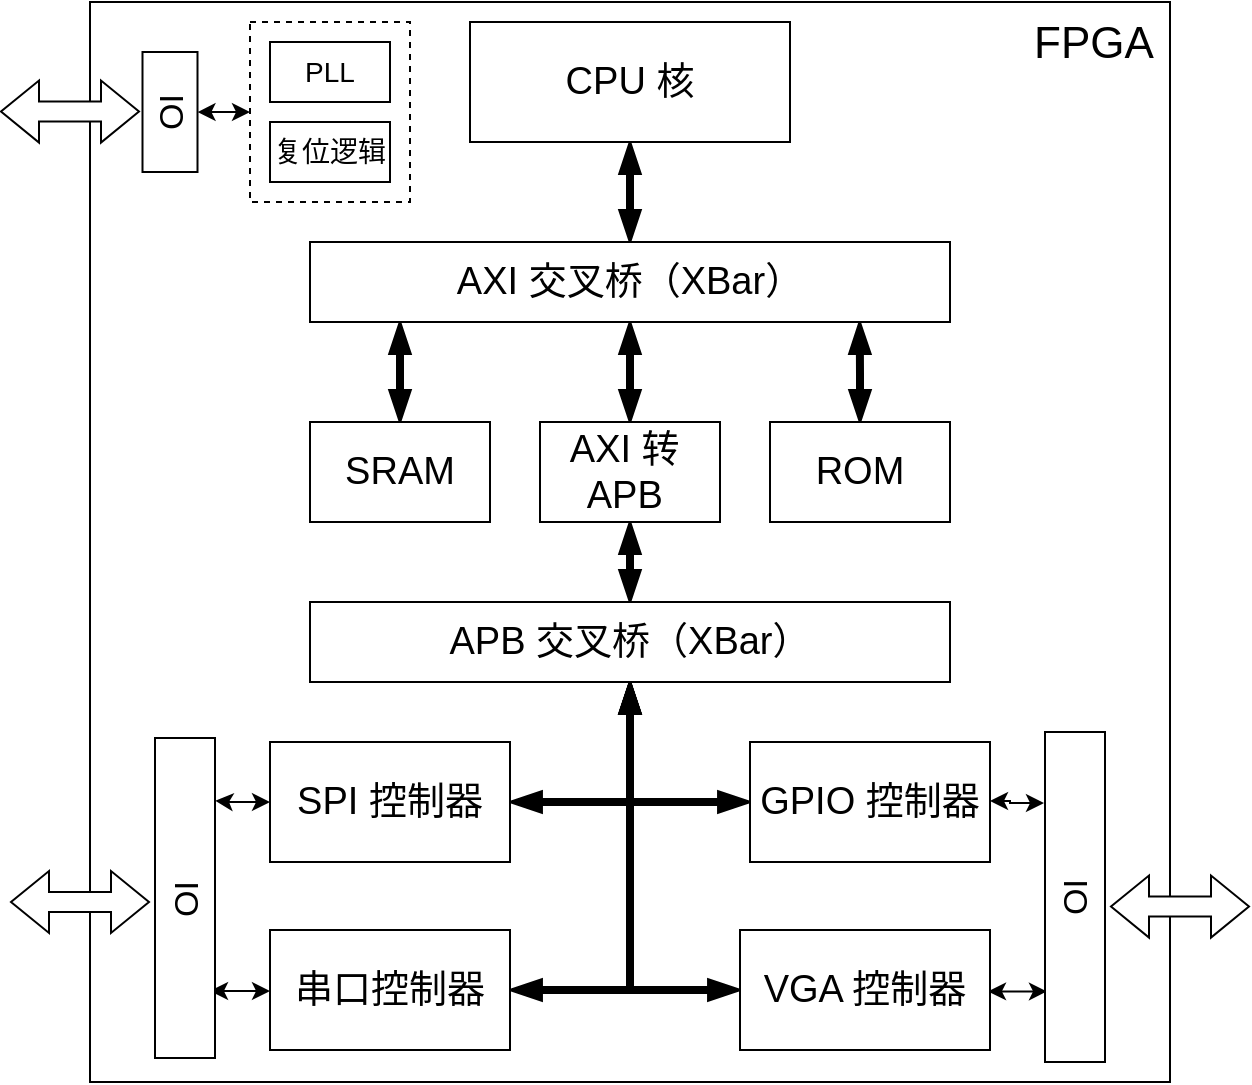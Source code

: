 <mxfile version="24.0.4" type="device">
  <diagram name="Page-1" id="j_GJmBXQYxeXqUsdOwjc">
    <mxGraphModel dx="1185" dy="661" grid="1" gridSize="10" guides="1" tooltips="1" connect="1" arrows="1" fold="1" page="1" pageScale="1" pageWidth="1654" pageHeight="1169" math="0" shadow="0">
      <root>
        <mxCell id="0" />
        <mxCell id="1" parent="0" />
        <mxCell id="RKicGma7PqV81-VCO8lD-4" value="" style="rounded=0;whiteSpace=wrap;html=1;connectable=1;editable=0;movable=0;resizable=1;rotatable=1;deletable=1;locked=0;" parent="1" vertex="1">
          <mxGeometry x="310" y="200" width="540" height="540" as="geometry" />
        </mxCell>
        <mxCell id="RKicGma7PqV81-VCO8lD-13" style="edgeStyle=orthogonalEdgeStyle;rounded=0;orthogonalLoop=1;jettySize=auto;html=1;entryX=0.5;entryY=1;entryDx=0;entryDy=0;startArrow=blockThin;startFill=1;strokeWidth=4;endArrow=blockThin;endFill=1;" parent="1" source="RKicGma7PqV81-VCO8lD-2" target="RKicGma7PqV81-VCO8lD-1" edge="1">
          <mxGeometry relative="1" as="geometry" />
        </mxCell>
        <mxCell id="RKicGma7PqV81-VCO8lD-15" style="edgeStyle=orthogonalEdgeStyle;rounded=0;orthogonalLoop=1;jettySize=auto;html=1;strokeColor=default;strokeWidth=4;align=center;verticalAlign=middle;fontFamily=Helvetica;fontSize=11;fontColor=default;labelBackgroundColor=default;startArrow=blockThin;startFill=1;endArrow=blockThin;endFill=1;" parent="1" source="RKicGma7PqV81-VCO8lD-2" edge="1">
          <mxGeometry relative="1" as="geometry">
            <mxPoint x="580" y="410" as="targetPoint" />
          </mxGeometry>
        </mxCell>
        <mxCell id="RKicGma7PqV81-VCO8lD-17" style="edgeStyle=orthogonalEdgeStyle;rounded=0;orthogonalLoop=1;jettySize=auto;html=1;strokeColor=default;strokeWidth=4;align=center;verticalAlign=middle;fontFamily=Helvetica;fontSize=11;fontColor=default;labelBackgroundColor=default;startArrow=blockThin;startFill=1;endArrow=blockThin;endFill=1;" parent="1" source="RKicGma7PqV81-VCO8lD-3" edge="1">
          <mxGeometry relative="1" as="geometry">
            <mxPoint x="465" y="360" as="targetPoint" />
          </mxGeometry>
        </mxCell>
        <mxCell id="RKicGma7PqV81-VCO8lD-3" value="&lt;font style=&quot;font-size: 19px;&quot;&gt;SRAM&lt;/font&gt;" style="rounded=0;whiteSpace=wrap;html=1;" parent="1" vertex="1">
          <mxGeometry x="420" y="410" width="90" height="50" as="geometry" />
        </mxCell>
        <mxCell id="RKicGma7PqV81-VCO8lD-18" style="edgeStyle=orthogonalEdgeStyle;rounded=0;orthogonalLoop=1;jettySize=auto;html=1;exitX=0.5;exitY=0;exitDx=0;exitDy=0;strokeColor=default;strokeWidth=4;align=center;verticalAlign=middle;fontFamily=Helvetica;fontSize=11;fontColor=default;labelBackgroundColor=default;startArrow=blockThin;startFill=1;endArrow=blockThin;endFill=1;" parent="1" source="RKicGma7PqV81-VCO8lD-5" edge="1">
          <mxGeometry relative="1" as="geometry">
            <mxPoint x="694.857" y="360" as="targetPoint" />
          </mxGeometry>
        </mxCell>
        <mxCell id="RKicGma7PqV81-VCO8lD-5" value="&lt;font style=&quot;font-size: 19px;&quot;&gt;ROM&lt;/font&gt;" style="rounded=0;whiteSpace=wrap;html=1;" parent="1" vertex="1">
          <mxGeometry x="650" y="410" width="90" height="50" as="geometry" />
        </mxCell>
        <mxCell id="RKicGma7PqV81-VCO8lD-19" style="edgeStyle=orthogonalEdgeStyle;rounded=0;orthogonalLoop=1;jettySize=auto;html=1;strokeColor=default;strokeWidth=4;align=center;verticalAlign=middle;fontFamily=Helvetica;fontSize=11;fontColor=default;labelBackgroundColor=default;startArrow=blockThin;startFill=1;endArrow=blockThin;endFill=1;" parent="1" source="RKicGma7PqV81-VCO8lD-9" edge="1">
          <mxGeometry relative="1" as="geometry">
            <mxPoint x="580" y="460.0" as="targetPoint" />
          </mxGeometry>
        </mxCell>
        <mxCell id="RKicGma7PqV81-VCO8lD-6" value="&lt;font style=&quot;font-size: 19px;&quot;&gt;AXI 转&amp;nbsp;&lt;/font&gt;&lt;div&gt;&lt;font style=&quot;font-size: 19px;&quot;&gt;APB&amp;nbsp;&lt;/font&gt;&lt;/div&gt;" style="rounded=0;whiteSpace=wrap;html=1;" parent="1" vertex="1">
          <mxGeometry x="535" y="410" width="90" height="50" as="geometry" />
        </mxCell>
        <mxCell id="RKicGma7PqV81-VCO8lD-20" style="edgeStyle=orthogonalEdgeStyle;rounded=0;orthogonalLoop=1;jettySize=auto;html=1;entryX=1;entryY=0.5;entryDx=0;entryDy=0;strokeColor=default;strokeWidth=4;align=center;verticalAlign=middle;fontFamily=Helvetica;fontSize=11;fontColor=default;labelBackgroundColor=default;startArrow=blockThin;startFill=1;endArrow=blockThin;endFill=1;" parent="1" source="RKicGma7PqV81-VCO8lD-9" target="RKicGma7PqV81-VCO8lD-10" edge="1">
          <mxGeometry relative="1" as="geometry" />
        </mxCell>
        <mxCell id="RKicGma7PqV81-VCO8lD-21" style="edgeStyle=orthogonalEdgeStyle;rounded=0;orthogonalLoop=1;jettySize=auto;html=1;entryX=1;entryY=0.5;entryDx=0;entryDy=0;strokeColor=default;strokeWidth=4;align=center;verticalAlign=middle;fontFamily=Helvetica;fontSize=11;fontColor=default;labelBackgroundColor=default;startArrow=blockThin;startFill=1;endArrow=blockThin;endFill=1;" parent="1" source="RKicGma7PqV81-VCO8lD-9" target="RKicGma7PqV81-VCO8lD-11" edge="1">
          <mxGeometry relative="1" as="geometry" />
        </mxCell>
        <mxCell id="RKicGma7PqV81-VCO8lD-22" style="edgeStyle=orthogonalEdgeStyle;rounded=0;orthogonalLoop=1;jettySize=auto;html=1;entryX=0;entryY=0.5;entryDx=0;entryDy=0;strokeColor=default;strokeWidth=4;align=center;verticalAlign=middle;fontFamily=Helvetica;fontSize=11;fontColor=default;labelBackgroundColor=default;startArrow=blockThin;startFill=1;endArrow=blockThin;endFill=1;" parent="1" source="RKicGma7PqV81-VCO8lD-9" target="RKicGma7PqV81-VCO8lD-12" edge="1">
          <mxGeometry relative="1" as="geometry" />
        </mxCell>
        <mxCell id="RKicGma7PqV81-VCO8lD-24" style="edgeStyle=orthogonalEdgeStyle;rounded=0;orthogonalLoop=1;jettySize=auto;html=1;entryX=0;entryY=0.5;entryDx=0;entryDy=0;strokeColor=default;strokeWidth=4;align=center;verticalAlign=middle;fontFamily=Helvetica;fontSize=11;fontColor=default;labelBackgroundColor=default;startArrow=blockThin;startFill=1;endArrow=blockThin;endFill=1;" parent="1" source="RKicGma7PqV81-VCO8lD-9" target="RKicGma7PqV81-VCO8lD-23" edge="1">
          <mxGeometry relative="1" as="geometry" />
        </mxCell>
        <mxCell id="RKicGma7PqV81-VCO8lD-10" value="&lt;font style=&quot;font-size: 19px;&quot;&gt;SPI 控制器&lt;/font&gt;" style="rounded=0;whiteSpace=wrap;html=1;" parent="1" vertex="1">
          <mxGeometry x="400" y="570" width="120" height="60" as="geometry" />
        </mxCell>
        <mxCell id="RKicGma7PqV81-VCO8lD-9" value="&lt;font style=&quot;font-size: 19px;&quot;&gt;APB 交叉桥（XBar）&lt;/font&gt;" style="rounded=0;whiteSpace=wrap;html=1;" parent="1" vertex="1">
          <mxGeometry x="420" y="500" width="320" height="40" as="geometry" />
        </mxCell>
        <mxCell id="RKicGma7PqV81-VCO8lD-11" value="&lt;font style=&quot;font-size: 19px;&quot;&gt;串口控制器&lt;/font&gt;" style="rounded=0;whiteSpace=wrap;html=1;" parent="1" vertex="1">
          <mxGeometry x="400" y="664" width="120" height="60" as="geometry" />
        </mxCell>
        <mxCell id="RKicGma7PqV81-VCO8lD-12" value="&lt;font style=&quot;font-size: 19px;&quot;&gt;GPIO 控制器&lt;/font&gt;" style="rounded=0;whiteSpace=wrap;html=1;" parent="1" vertex="1">
          <mxGeometry x="640" y="570" width="120" height="60" as="geometry" />
        </mxCell>
        <mxCell id="RKicGma7PqV81-VCO8lD-2" value="&lt;font style=&quot;font-size: 19px;&quot;&gt;AXI 交叉桥（XBar）&lt;/font&gt;" style="rounded=0;whiteSpace=wrap;html=1;" parent="1" vertex="1">
          <mxGeometry x="420" y="320" width="320" height="40" as="geometry" />
        </mxCell>
        <mxCell id="RKicGma7PqV81-VCO8lD-1" value="&lt;font style=&quot;font-size: 19px;&quot;&gt;CPU 核&lt;/font&gt;" style="rounded=0;whiteSpace=wrap;html=1;" parent="1" vertex="1">
          <mxGeometry x="500" y="210" width="160" height="60" as="geometry" />
        </mxCell>
        <mxCell id="_vBp17LKzV2heSJol3ov-7" style="edgeStyle=orthogonalEdgeStyle;rounded=0;orthogonalLoop=1;jettySize=auto;html=1;entryX=0.196;entryY=-0.004;entryDx=0;entryDy=0;entryPerimeter=0;startArrow=classic;startFill=1;" parent="1" source="RKicGma7PqV81-VCO8lD-10" target="_vBp17LKzV2heSJol3ov-1" edge="1">
          <mxGeometry relative="1" as="geometry" />
        </mxCell>
        <mxCell id="_vBp17LKzV2heSJol3ov-8" style="edgeStyle=orthogonalEdgeStyle;rounded=0;orthogonalLoop=1;jettySize=auto;html=1;startArrow=classic;startFill=1;" parent="1" edge="1">
          <mxGeometry relative="1" as="geometry">
            <mxPoint x="400" y="694.5" as="sourcePoint" />
            <mxPoint x="370" y="694" as="targetPoint" />
          </mxGeometry>
        </mxCell>
        <mxCell id="_vBp17LKzV2heSJol3ov-9" style="edgeStyle=orthogonalEdgeStyle;rounded=0;orthogonalLoop=1;jettySize=auto;html=1;entryX=0.196;entryY=-0.004;entryDx=0;entryDy=0;entryPerimeter=0;startArrow=classic;startFill=1;" parent="1" edge="1">
          <mxGeometry relative="1" as="geometry">
            <mxPoint x="787" y="600.5" as="sourcePoint" />
            <mxPoint x="760" y="599.5" as="targetPoint" />
            <Array as="points">
              <mxPoint x="770" y="601" />
            </Array>
          </mxGeometry>
        </mxCell>
        <mxCell id="_vBp17LKzV2heSJol3ov-1" value="&lt;font style=&quot;font-size: 17px;&quot;&gt;IO&lt;/font&gt;" style="rounded=0;whiteSpace=wrap;html=1;rotation=90;" parent="1" vertex="1">
          <mxGeometry x="277.5" y="633" width="160" height="30" as="geometry" />
        </mxCell>
        <mxCell id="_vBp17LKzV2heSJol3ov-12" value="" style="shape=flexArrow;endArrow=classic;startArrow=classic;html=1;rounded=0;fillColor=default;" parent="1" edge="1">
          <mxGeometry width="100" height="100" relative="1" as="geometry">
            <mxPoint x="270" y="650" as="sourcePoint" />
            <mxPoint x="340" y="650" as="targetPoint" />
          </mxGeometry>
        </mxCell>
        <mxCell id="_vBp17LKzV2heSJol3ov-14" value="" style="shape=flexArrow;endArrow=classic;startArrow=classic;html=1;rounded=0;fillColor=default;" parent="1" edge="1">
          <mxGeometry width="100" height="100" relative="1" as="geometry">
            <mxPoint x="820" y="652.26" as="sourcePoint" />
            <mxPoint x="890" y="652.26" as="targetPoint" />
          </mxGeometry>
        </mxCell>
        <mxCell id="_vBp17LKzV2heSJol3ov-22" value="" style="group" parent="1" vertex="1" connectable="0">
          <mxGeometry x="390" y="210" width="80" height="90" as="geometry" />
        </mxCell>
        <mxCell id="_vBp17LKzV2heSJol3ov-15" value="&lt;font style=&quot;font-size: 14px;&quot;&gt;PLL&lt;/font&gt;" style="rounded=0;whiteSpace=wrap;html=1;" parent="_vBp17LKzV2heSJol3ov-22" vertex="1">
          <mxGeometry x="10" y="10" width="60" height="30" as="geometry" />
        </mxCell>
        <mxCell id="_vBp17LKzV2heSJol3ov-16" value="&lt;span style=&quot;font-size: 14px;&quot;&gt;复位逻辑&lt;/span&gt;" style="rounded=0;whiteSpace=wrap;html=1;" parent="_vBp17LKzV2heSJol3ov-22" vertex="1">
          <mxGeometry x="10" y="50" width="60" height="30" as="geometry" />
        </mxCell>
        <mxCell id="_vBp17LKzV2heSJol3ov-21" value="" style="rounded=0;whiteSpace=wrap;html=1;fillColor=none;dashed=1;" parent="_vBp17LKzV2heSJol3ov-22" vertex="1">
          <mxGeometry width="80" height="90" as="geometry" />
        </mxCell>
        <mxCell id="_vBp17LKzV2heSJol3ov-23" value="&lt;font style=&quot;font-size: 17px;&quot;&gt;IO&lt;/font&gt;" style="rounded=0;whiteSpace=wrap;html=1;rotation=90;" parent="1" vertex="1">
          <mxGeometry x="320" y="241.25" width="60" height="27.5" as="geometry" />
        </mxCell>
        <mxCell id="_vBp17LKzV2heSJol3ov-26" value="" style="edgeStyle=orthogonalEdgeStyle;rounded=0;orthogonalLoop=1;jettySize=auto;html=1;startArrow=classic;startFill=1;" parent="1" source="_vBp17LKzV2heSJol3ov-21" target="_vBp17LKzV2heSJol3ov-23" edge="1">
          <mxGeometry relative="1" as="geometry" />
        </mxCell>
        <mxCell id="_vBp17LKzV2heSJol3ov-28" value="" style="shape=flexArrow;endArrow=classic;startArrow=classic;html=1;rounded=0;fillColor=default;" parent="1" edge="1">
          <mxGeometry width="100" height="100" relative="1" as="geometry">
            <mxPoint x="265" y="254.76" as="sourcePoint" />
            <mxPoint x="335" y="254.76" as="targetPoint" />
          </mxGeometry>
        </mxCell>
        <mxCell id="_vBp17LKzV2heSJol3ov-29" style="edgeStyle=orthogonalEdgeStyle;rounded=0;orthogonalLoop=1;jettySize=auto;html=1;startArrow=classic;startFill=1;exitX=0.786;exitY=1.101;exitDx=0;exitDy=0;exitPerimeter=0;" parent="1" edge="1">
          <mxGeometry relative="1" as="geometry">
            <mxPoint x="788.47" y="694.69" as="sourcePoint" />
            <mxPoint x="759" y="693.75" as="targetPoint" />
          </mxGeometry>
        </mxCell>
        <mxCell id="RKicGma7PqV81-VCO8lD-23" value="&lt;font style=&quot;font-size: 19px;&quot;&gt;VGA 控制器&lt;/font&gt;" style="rounded=0;whiteSpace=wrap;html=1;" parent="1" vertex="1">
          <mxGeometry x="635" y="664" width="125" height="60" as="geometry" />
        </mxCell>
        <mxCell id="_vBp17LKzV2heSJol3ov-2" value="&lt;font style=&quot;font-size: 17px;&quot;&gt;IO&lt;/font&gt;" style="rounded=0;whiteSpace=wrap;html=1;rotation=90;" parent="1" vertex="1">
          <mxGeometry x="720" y="632.5" width="165" height="30" as="geometry" />
        </mxCell>
        <mxCell id="B_ua-V1kUYKJd1JW99fh-2" value="FPGA" style="text;whiteSpace=wrap;fontSize=22;" vertex="1" parent="1">
          <mxGeometry x="780" y="201.25" width="70" height="40" as="geometry" />
        </mxCell>
      </root>
    </mxGraphModel>
  </diagram>
</mxfile>
